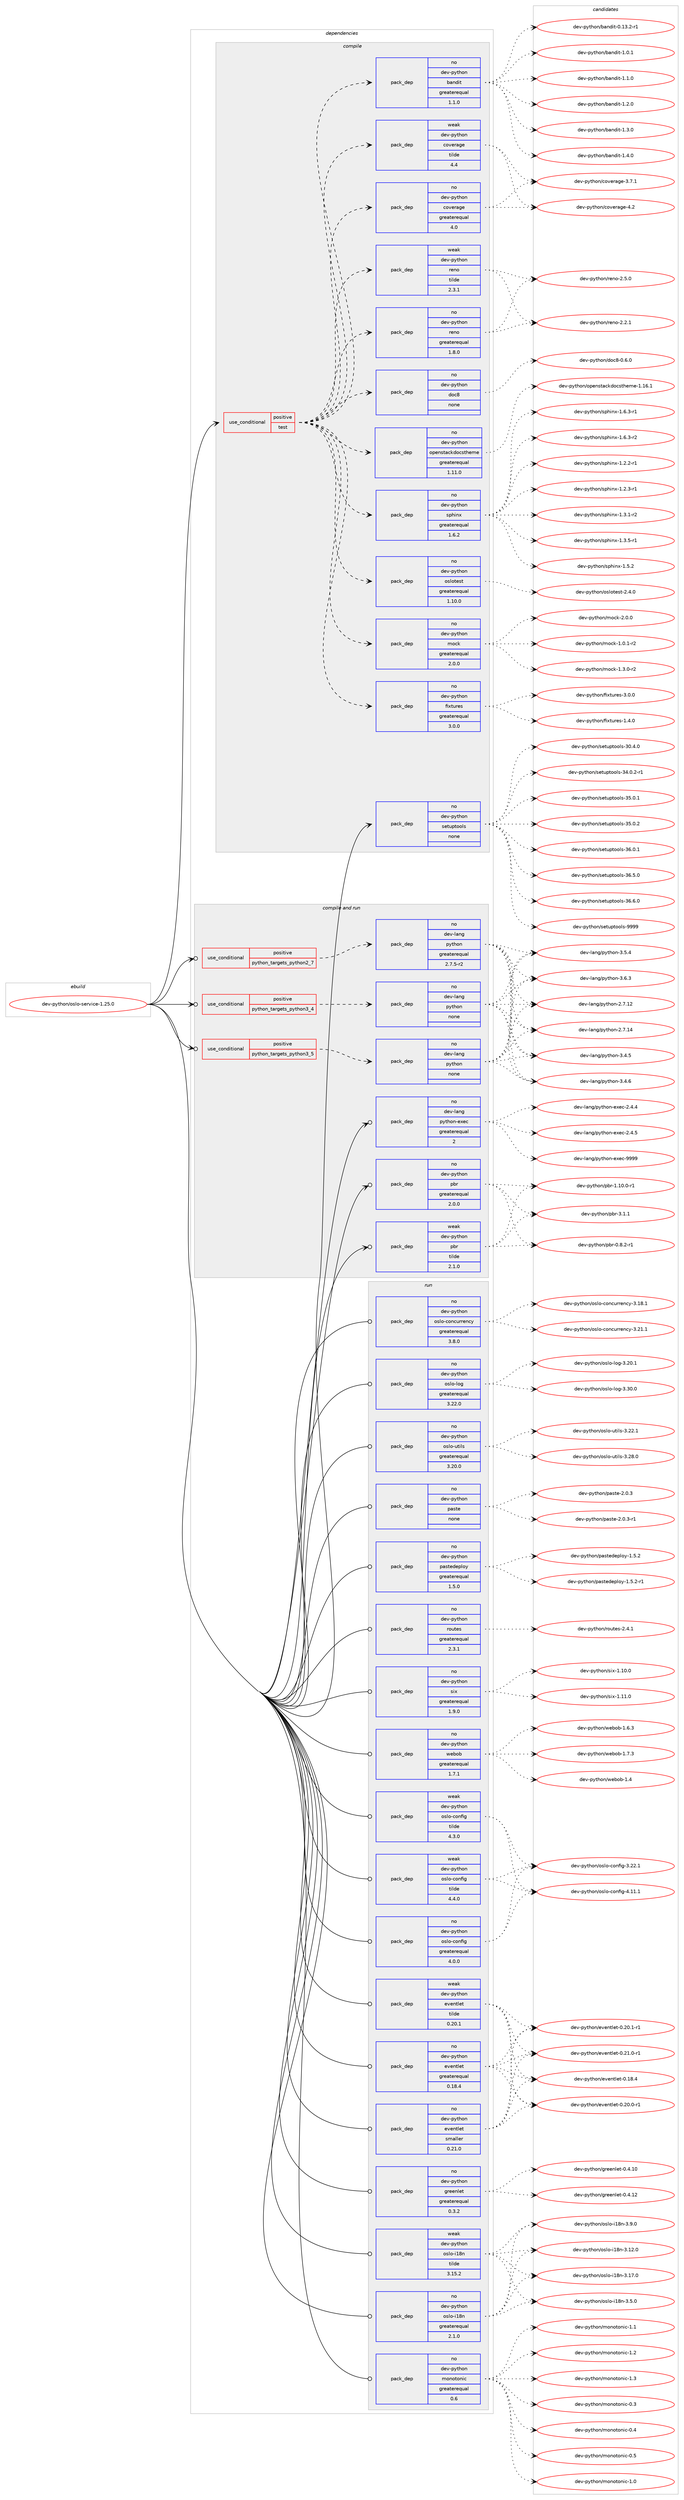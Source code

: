 digraph prolog {

# *************
# Graph options
# *************

newrank=true;
concentrate=true;
compound=true;
graph [rankdir=LR,fontname=Helvetica,fontsize=10,ranksep=1.5];#, ranksep=2.5, nodesep=0.2];
edge  [arrowhead=vee];
node  [fontname=Helvetica,fontsize=10];

# **********
# The ebuild
# **********

subgraph cluster_leftcol {
color=gray;
rank=same;
label=<<i>ebuild</i>>;
id [label="dev-python/oslo-service-1.25.0", color=red, width=4, href="../dev-python/oslo-service-1.25.0.svg"];
}

# ****************
# The dependencies
# ****************

subgraph cluster_midcol {
color=gray;
label=<<i>dependencies</i>>;
subgraph cluster_compile {
fillcolor="#eeeeee";
style=filled;
label=<<i>compile</i>>;
subgraph cond36738 {
dependency170977 [label=<<TABLE BORDER="0" CELLBORDER="1" CELLSPACING="0" CELLPADDING="4"><TR><TD ROWSPAN="3" CELLPADDING="10">use_conditional</TD></TR><TR><TD>positive</TD></TR><TR><TD>test</TD></TR></TABLE>>, shape=none, color=red];
subgraph pack130376 {
dependency170978 [label=<<TABLE BORDER="0" CELLBORDER="1" CELLSPACING="0" CELLPADDING="4" WIDTH="220"><TR><TD ROWSPAN="6" CELLPADDING="30">pack_dep</TD></TR><TR><TD WIDTH="110">no</TD></TR><TR><TD>dev-python</TD></TR><TR><TD>fixtures</TD></TR><TR><TD>greaterequal</TD></TR><TR><TD>3.0.0</TD></TR></TABLE>>, shape=none, color=blue];
}
dependency170977:e -> dependency170978:w [weight=20,style="dashed",arrowhead="vee"];
subgraph pack130377 {
dependency170979 [label=<<TABLE BORDER="0" CELLBORDER="1" CELLSPACING="0" CELLPADDING="4" WIDTH="220"><TR><TD ROWSPAN="6" CELLPADDING="30">pack_dep</TD></TR><TR><TD WIDTH="110">no</TD></TR><TR><TD>dev-python</TD></TR><TR><TD>mock</TD></TR><TR><TD>greaterequal</TD></TR><TR><TD>2.0.0</TD></TR></TABLE>>, shape=none, color=blue];
}
dependency170977:e -> dependency170979:w [weight=20,style="dashed",arrowhead="vee"];
subgraph pack130378 {
dependency170980 [label=<<TABLE BORDER="0" CELLBORDER="1" CELLSPACING="0" CELLPADDING="4" WIDTH="220"><TR><TD ROWSPAN="6" CELLPADDING="30">pack_dep</TD></TR><TR><TD WIDTH="110">no</TD></TR><TR><TD>dev-python</TD></TR><TR><TD>oslotest</TD></TR><TR><TD>greaterequal</TD></TR><TR><TD>1.10.0</TD></TR></TABLE>>, shape=none, color=blue];
}
dependency170977:e -> dependency170980:w [weight=20,style="dashed",arrowhead="vee"];
subgraph pack130379 {
dependency170981 [label=<<TABLE BORDER="0" CELLBORDER="1" CELLSPACING="0" CELLPADDING="4" WIDTH="220"><TR><TD ROWSPAN="6" CELLPADDING="30">pack_dep</TD></TR><TR><TD WIDTH="110">no</TD></TR><TR><TD>dev-python</TD></TR><TR><TD>sphinx</TD></TR><TR><TD>greaterequal</TD></TR><TR><TD>1.6.2</TD></TR></TABLE>>, shape=none, color=blue];
}
dependency170977:e -> dependency170981:w [weight=20,style="dashed",arrowhead="vee"];
subgraph pack130380 {
dependency170982 [label=<<TABLE BORDER="0" CELLBORDER="1" CELLSPACING="0" CELLPADDING="4" WIDTH="220"><TR><TD ROWSPAN="6" CELLPADDING="30">pack_dep</TD></TR><TR><TD WIDTH="110">no</TD></TR><TR><TD>dev-python</TD></TR><TR><TD>openstackdocstheme</TD></TR><TR><TD>greaterequal</TD></TR><TR><TD>1.11.0</TD></TR></TABLE>>, shape=none, color=blue];
}
dependency170977:e -> dependency170982:w [weight=20,style="dashed",arrowhead="vee"];
subgraph pack130381 {
dependency170983 [label=<<TABLE BORDER="0" CELLBORDER="1" CELLSPACING="0" CELLPADDING="4" WIDTH="220"><TR><TD ROWSPAN="6" CELLPADDING="30">pack_dep</TD></TR><TR><TD WIDTH="110">no</TD></TR><TR><TD>dev-python</TD></TR><TR><TD>doc8</TD></TR><TR><TD>none</TD></TR><TR><TD></TD></TR></TABLE>>, shape=none, color=blue];
}
dependency170977:e -> dependency170983:w [weight=20,style="dashed",arrowhead="vee"];
subgraph pack130382 {
dependency170984 [label=<<TABLE BORDER="0" CELLBORDER="1" CELLSPACING="0" CELLPADDING="4" WIDTH="220"><TR><TD ROWSPAN="6" CELLPADDING="30">pack_dep</TD></TR><TR><TD WIDTH="110">no</TD></TR><TR><TD>dev-python</TD></TR><TR><TD>reno</TD></TR><TR><TD>greaterequal</TD></TR><TR><TD>1.8.0</TD></TR></TABLE>>, shape=none, color=blue];
}
dependency170977:e -> dependency170984:w [weight=20,style="dashed",arrowhead="vee"];
subgraph pack130383 {
dependency170985 [label=<<TABLE BORDER="0" CELLBORDER="1" CELLSPACING="0" CELLPADDING="4" WIDTH="220"><TR><TD ROWSPAN="6" CELLPADDING="30">pack_dep</TD></TR><TR><TD WIDTH="110">weak</TD></TR><TR><TD>dev-python</TD></TR><TR><TD>reno</TD></TR><TR><TD>tilde</TD></TR><TR><TD>2.3.1</TD></TR></TABLE>>, shape=none, color=blue];
}
dependency170977:e -> dependency170985:w [weight=20,style="dashed",arrowhead="vee"];
subgraph pack130384 {
dependency170986 [label=<<TABLE BORDER="0" CELLBORDER="1" CELLSPACING="0" CELLPADDING="4" WIDTH="220"><TR><TD ROWSPAN="6" CELLPADDING="30">pack_dep</TD></TR><TR><TD WIDTH="110">no</TD></TR><TR><TD>dev-python</TD></TR><TR><TD>coverage</TD></TR><TR><TD>greaterequal</TD></TR><TR><TD>4.0</TD></TR></TABLE>>, shape=none, color=blue];
}
dependency170977:e -> dependency170986:w [weight=20,style="dashed",arrowhead="vee"];
subgraph pack130385 {
dependency170987 [label=<<TABLE BORDER="0" CELLBORDER="1" CELLSPACING="0" CELLPADDING="4" WIDTH="220"><TR><TD ROWSPAN="6" CELLPADDING="30">pack_dep</TD></TR><TR><TD WIDTH="110">weak</TD></TR><TR><TD>dev-python</TD></TR><TR><TD>coverage</TD></TR><TR><TD>tilde</TD></TR><TR><TD>4.4</TD></TR></TABLE>>, shape=none, color=blue];
}
dependency170977:e -> dependency170987:w [weight=20,style="dashed",arrowhead="vee"];
subgraph pack130386 {
dependency170988 [label=<<TABLE BORDER="0" CELLBORDER="1" CELLSPACING="0" CELLPADDING="4" WIDTH="220"><TR><TD ROWSPAN="6" CELLPADDING="30">pack_dep</TD></TR><TR><TD WIDTH="110">no</TD></TR><TR><TD>dev-python</TD></TR><TR><TD>bandit</TD></TR><TR><TD>greaterequal</TD></TR><TR><TD>1.1.0</TD></TR></TABLE>>, shape=none, color=blue];
}
dependency170977:e -> dependency170988:w [weight=20,style="dashed",arrowhead="vee"];
}
id:e -> dependency170977:w [weight=20,style="solid",arrowhead="vee"];
subgraph pack130387 {
dependency170989 [label=<<TABLE BORDER="0" CELLBORDER="1" CELLSPACING="0" CELLPADDING="4" WIDTH="220"><TR><TD ROWSPAN="6" CELLPADDING="30">pack_dep</TD></TR><TR><TD WIDTH="110">no</TD></TR><TR><TD>dev-python</TD></TR><TR><TD>setuptools</TD></TR><TR><TD>none</TD></TR><TR><TD></TD></TR></TABLE>>, shape=none, color=blue];
}
id:e -> dependency170989:w [weight=20,style="solid",arrowhead="vee"];
}
subgraph cluster_compileandrun {
fillcolor="#eeeeee";
style=filled;
label=<<i>compile and run</i>>;
subgraph cond36739 {
dependency170990 [label=<<TABLE BORDER="0" CELLBORDER="1" CELLSPACING="0" CELLPADDING="4"><TR><TD ROWSPAN="3" CELLPADDING="10">use_conditional</TD></TR><TR><TD>positive</TD></TR><TR><TD>python_targets_python2_7</TD></TR></TABLE>>, shape=none, color=red];
subgraph pack130388 {
dependency170991 [label=<<TABLE BORDER="0" CELLBORDER="1" CELLSPACING="0" CELLPADDING="4" WIDTH="220"><TR><TD ROWSPAN="6" CELLPADDING="30">pack_dep</TD></TR><TR><TD WIDTH="110">no</TD></TR><TR><TD>dev-lang</TD></TR><TR><TD>python</TD></TR><TR><TD>greaterequal</TD></TR><TR><TD>2.7.5-r2</TD></TR></TABLE>>, shape=none, color=blue];
}
dependency170990:e -> dependency170991:w [weight=20,style="dashed",arrowhead="vee"];
}
id:e -> dependency170990:w [weight=20,style="solid",arrowhead="odotvee"];
subgraph cond36740 {
dependency170992 [label=<<TABLE BORDER="0" CELLBORDER="1" CELLSPACING="0" CELLPADDING="4"><TR><TD ROWSPAN="3" CELLPADDING="10">use_conditional</TD></TR><TR><TD>positive</TD></TR><TR><TD>python_targets_python3_4</TD></TR></TABLE>>, shape=none, color=red];
subgraph pack130389 {
dependency170993 [label=<<TABLE BORDER="0" CELLBORDER="1" CELLSPACING="0" CELLPADDING="4" WIDTH="220"><TR><TD ROWSPAN="6" CELLPADDING="30">pack_dep</TD></TR><TR><TD WIDTH="110">no</TD></TR><TR><TD>dev-lang</TD></TR><TR><TD>python</TD></TR><TR><TD>none</TD></TR><TR><TD></TD></TR></TABLE>>, shape=none, color=blue];
}
dependency170992:e -> dependency170993:w [weight=20,style="dashed",arrowhead="vee"];
}
id:e -> dependency170992:w [weight=20,style="solid",arrowhead="odotvee"];
subgraph cond36741 {
dependency170994 [label=<<TABLE BORDER="0" CELLBORDER="1" CELLSPACING="0" CELLPADDING="4"><TR><TD ROWSPAN="3" CELLPADDING="10">use_conditional</TD></TR><TR><TD>positive</TD></TR><TR><TD>python_targets_python3_5</TD></TR></TABLE>>, shape=none, color=red];
subgraph pack130390 {
dependency170995 [label=<<TABLE BORDER="0" CELLBORDER="1" CELLSPACING="0" CELLPADDING="4" WIDTH="220"><TR><TD ROWSPAN="6" CELLPADDING="30">pack_dep</TD></TR><TR><TD WIDTH="110">no</TD></TR><TR><TD>dev-lang</TD></TR><TR><TD>python</TD></TR><TR><TD>none</TD></TR><TR><TD></TD></TR></TABLE>>, shape=none, color=blue];
}
dependency170994:e -> dependency170995:w [weight=20,style="dashed",arrowhead="vee"];
}
id:e -> dependency170994:w [weight=20,style="solid",arrowhead="odotvee"];
subgraph pack130391 {
dependency170996 [label=<<TABLE BORDER="0" CELLBORDER="1" CELLSPACING="0" CELLPADDING="4" WIDTH="220"><TR><TD ROWSPAN="6" CELLPADDING="30">pack_dep</TD></TR><TR><TD WIDTH="110">no</TD></TR><TR><TD>dev-lang</TD></TR><TR><TD>python-exec</TD></TR><TR><TD>greaterequal</TD></TR><TR><TD>2</TD></TR></TABLE>>, shape=none, color=blue];
}
id:e -> dependency170996:w [weight=20,style="solid",arrowhead="odotvee"];
subgraph pack130392 {
dependency170997 [label=<<TABLE BORDER="0" CELLBORDER="1" CELLSPACING="0" CELLPADDING="4" WIDTH="220"><TR><TD ROWSPAN="6" CELLPADDING="30">pack_dep</TD></TR><TR><TD WIDTH="110">no</TD></TR><TR><TD>dev-python</TD></TR><TR><TD>pbr</TD></TR><TR><TD>greaterequal</TD></TR><TR><TD>2.0.0</TD></TR></TABLE>>, shape=none, color=blue];
}
id:e -> dependency170997:w [weight=20,style="solid",arrowhead="odotvee"];
subgraph pack130393 {
dependency170998 [label=<<TABLE BORDER="0" CELLBORDER="1" CELLSPACING="0" CELLPADDING="4" WIDTH="220"><TR><TD ROWSPAN="6" CELLPADDING="30">pack_dep</TD></TR><TR><TD WIDTH="110">weak</TD></TR><TR><TD>dev-python</TD></TR><TR><TD>pbr</TD></TR><TR><TD>tilde</TD></TR><TR><TD>2.1.0</TD></TR></TABLE>>, shape=none, color=blue];
}
id:e -> dependency170998:w [weight=20,style="solid",arrowhead="odotvee"];
}
subgraph cluster_run {
fillcolor="#eeeeee";
style=filled;
label=<<i>run</i>>;
subgraph pack130394 {
dependency170999 [label=<<TABLE BORDER="0" CELLBORDER="1" CELLSPACING="0" CELLPADDING="4" WIDTH="220"><TR><TD ROWSPAN="6" CELLPADDING="30">pack_dep</TD></TR><TR><TD WIDTH="110">no</TD></TR><TR><TD>dev-python</TD></TR><TR><TD>eventlet</TD></TR><TR><TD>greaterequal</TD></TR><TR><TD>0.18.4</TD></TR></TABLE>>, shape=none, color=blue];
}
id:e -> dependency170999:w [weight=20,style="solid",arrowhead="odot"];
subgraph pack130395 {
dependency171000 [label=<<TABLE BORDER="0" CELLBORDER="1" CELLSPACING="0" CELLPADDING="4" WIDTH="220"><TR><TD ROWSPAN="6" CELLPADDING="30">pack_dep</TD></TR><TR><TD WIDTH="110">no</TD></TR><TR><TD>dev-python</TD></TR><TR><TD>eventlet</TD></TR><TR><TD>smaller</TD></TR><TR><TD>0.21.0</TD></TR></TABLE>>, shape=none, color=blue];
}
id:e -> dependency171000:w [weight=20,style="solid",arrowhead="odot"];
subgraph pack130396 {
dependency171001 [label=<<TABLE BORDER="0" CELLBORDER="1" CELLSPACING="0" CELLPADDING="4" WIDTH="220"><TR><TD ROWSPAN="6" CELLPADDING="30">pack_dep</TD></TR><TR><TD WIDTH="110">no</TD></TR><TR><TD>dev-python</TD></TR><TR><TD>greenlet</TD></TR><TR><TD>greaterequal</TD></TR><TR><TD>0.3.2</TD></TR></TABLE>>, shape=none, color=blue];
}
id:e -> dependency171001:w [weight=20,style="solid",arrowhead="odot"];
subgraph pack130397 {
dependency171002 [label=<<TABLE BORDER="0" CELLBORDER="1" CELLSPACING="0" CELLPADDING="4" WIDTH="220"><TR><TD ROWSPAN="6" CELLPADDING="30">pack_dep</TD></TR><TR><TD WIDTH="110">no</TD></TR><TR><TD>dev-python</TD></TR><TR><TD>monotonic</TD></TR><TR><TD>greaterequal</TD></TR><TR><TD>0.6</TD></TR></TABLE>>, shape=none, color=blue];
}
id:e -> dependency171002:w [weight=20,style="solid",arrowhead="odot"];
subgraph pack130398 {
dependency171003 [label=<<TABLE BORDER="0" CELLBORDER="1" CELLSPACING="0" CELLPADDING="4" WIDTH="220"><TR><TD ROWSPAN="6" CELLPADDING="30">pack_dep</TD></TR><TR><TD WIDTH="110">no</TD></TR><TR><TD>dev-python</TD></TR><TR><TD>oslo-concurrency</TD></TR><TR><TD>greaterequal</TD></TR><TR><TD>3.8.0</TD></TR></TABLE>>, shape=none, color=blue];
}
id:e -> dependency171003:w [weight=20,style="solid",arrowhead="odot"];
subgraph pack130399 {
dependency171004 [label=<<TABLE BORDER="0" CELLBORDER="1" CELLSPACING="0" CELLPADDING="4" WIDTH="220"><TR><TD ROWSPAN="6" CELLPADDING="30">pack_dep</TD></TR><TR><TD WIDTH="110">no</TD></TR><TR><TD>dev-python</TD></TR><TR><TD>oslo-config</TD></TR><TR><TD>greaterequal</TD></TR><TR><TD>4.0.0</TD></TR></TABLE>>, shape=none, color=blue];
}
id:e -> dependency171004:w [weight=20,style="solid",arrowhead="odot"];
subgraph pack130400 {
dependency171005 [label=<<TABLE BORDER="0" CELLBORDER="1" CELLSPACING="0" CELLPADDING="4" WIDTH="220"><TR><TD ROWSPAN="6" CELLPADDING="30">pack_dep</TD></TR><TR><TD WIDTH="110">no</TD></TR><TR><TD>dev-python</TD></TR><TR><TD>oslo-i18n</TD></TR><TR><TD>greaterequal</TD></TR><TR><TD>2.1.0</TD></TR></TABLE>>, shape=none, color=blue];
}
id:e -> dependency171005:w [weight=20,style="solid",arrowhead="odot"];
subgraph pack130401 {
dependency171006 [label=<<TABLE BORDER="0" CELLBORDER="1" CELLSPACING="0" CELLPADDING="4" WIDTH="220"><TR><TD ROWSPAN="6" CELLPADDING="30">pack_dep</TD></TR><TR><TD WIDTH="110">no</TD></TR><TR><TD>dev-python</TD></TR><TR><TD>oslo-log</TD></TR><TR><TD>greaterequal</TD></TR><TR><TD>3.22.0</TD></TR></TABLE>>, shape=none, color=blue];
}
id:e -> dependency171006:w [weight=20,style="solid",arrowhead="odot"];
subgraph pack130402 {
dependency171007 [label=<<TABLE BORDER="0" CELLBORDER="1" CELLSPACING="0" CELLPADDING="4" WIDTH="220"><TR><TD ROWSPAN="6" CELLPADDING="30">pack_dep</TD></TR><TR><TD WIDTH="110">no</TD></TR><TR><TD>dev-python</TD></TR><TR><TD>oslo-utils</TD></TR><TR><TD>greaterequal</TD></TR><TR><TD>3.20.0</TD></TR></TABLE>>, shape=none, color=blue];
}
id:e -> dependency171007:w [weight=20,style="solid",arrowhead="odot"];
subgraph pack130403 {
dependency171008 [label=<<TABLE BORDER="0" CELLBORDER="1" CELLSPACING="0" CELLPADDING="4" WIDTH="220"><TR><TD ROWSPAN="6" CELLPADDING="30">pack_dep</TD></TR><TR><TD WIDTH="110">no</TD></TR><TR><TD>dev-python</TD></TR><TR><TD>paste</TD></TR><TR><TD>none</TD></TR><TR><TD></TD></TR></TABLE>>, shape=none, color=blue];
}
id:e -> dependency171008:w [weight=20,style="solid",arrowhead="odot"];
subgraph pack130404 {
dependency171009 [label=<<TABLE BORDER="0" CELLBORDER="1" CELLSPACING="0" CELLPADDING="4" WIDTH="220"><TR><TD ROWSPAN="6" CELLPADDING="30">pack_dep</TD></TR><TR><TD WIDTH="110">no</TD></TR><TR><TD>dev-python</TD></TR><TR><TD>pastedeploy</TD></TR><TR><TD>greaterequal</TD></TR><TR><TD>1.5.0</TD></TR></TABLE>>, shape=none, color=blue];
}
id:e -> dependency171009:w [weight=20,style="solid",arrowhead="odot"];
subgraph pack130405 {
dependency171010 [label=<<TABLE BORDER="0" CELLBORDER="1" CELLSPACING="0" CELLPADDING="4" WIDTH="220"><TR><TD ROWSPAN="6" CELLPADDING="30">pack_dep</TD></TR><TR><TD WIDTH="110">no</TD></TR><TR><TD>dev-python</TD></TR><TR><TD>routes</TD></TR><TR><TD>greaterequal</TD></TR><TR><TD>2.3.1</TD></TR></TABLE>>, shape=none, color=blue];
}
id:e -> dependency171010:w [weight=20,style="solid",arrowhead="odot"];
subgraph pack130406 {
dependency171011 [label=<<TABLE BORDER="0" CELLBORDER="1" CELLSPACING="0" CELLPADDING="4" WIDTH="220"><TR><TD ROWSPAN="6" CELLPADDING="30">pack_dep</TD></TR><TR><TD WIDTH="110">no</TD></TR><TR><TD>dev-python</TD></TR><TR><TD>six</TD></TR><TR><TD>greaterequal</TD></TR><TR><TD>1.9.0</TD></TR></TABLE>>, shape=none, color=blue];
}
id:e -> dependency171011:w [weight=20,style="solid",arrowhead="odot"];
subgraph pack130407 {
dependency171012 [label=<<TABLE BORDER="0" CELLBORDER="1" CELLSPACING="0" CELLPADDING="4" WIDTH="220"><TR><TD ROWSPAN="6" CELLPADDING="30">pack_dep</TD></TR><TR><TD WIDTH="110">no</TD></TR><TR><TD>dev-python</TD></TR><TR><TD>webob</TD></TR><TR><TD>greaterequal</TD></TR><TR><TD>1.7.1</TD></TR></TABLE>>, shape=none, color=blue];
}
id:e -> dependency171012:w [weight=20,style="solid",arrowhead="odot"];
subgraph pack130408 {
dependency171013 [label=<<TABLE BORDER="0" CELLBORDER="1" CELLSPACING="0" CELLPADDING="4" WIDTH="220"><TR><TD ROWSPAN="6" CELLPADDING="30">pack_dep</TD></TR><TR><TD WIDTH="110">weak</TD></TR><TR><TD>dev-python</TD></TR><TR><TD>eventlet</TD></TR><TR><TD>tilde</TD></TR><TR><TD>0.20.1</TD></TR></TABLE>>, shape=none, color=blue];
}
id:e -> dependency171013:w [weight=20,style="solid",arrowhead="odot"];
subgraph pack130409 {
dependency171014 [label=<<TABLE BORDER="0" CELLBORDER="1" CELLSPACING="0" CELLPADDING="4" WIDTH="220"><TR><TD ROWSPAN="6" CELLPADDING="30">pack_dep</TD></TR><TR><TD WIDTH="110">weak</TD></TR><TR><TD>dev-python</TD></TR><TR><TD>oslo-config</TD></TR><TR><TD>tilde</TD></TR><TR><TD>4.3.0</TD></TR></TABLE>>, shape=none, color=blue];
}
id:e -> dependency171014:w [weight=20,style="solid",arrowhead="odot"];
subgraph pack130410 {
dependency171015 [label=<<TABLE BORDER="0" CELLBORDER="1" CELLSPACING="0" CELLPADDING="4" WIDTH="220"><TR><TD ROWSPAN="6" CELLPADDING="30">pack_dep</TD></TR><TR><TD WIDTH="110">weak</TD></TR><TR><TD>dev-python</TD></TR><TR><TD>oslo-config</TD></TR><TR><TD>tilde</TD></TR><TR><TD>4.4.0</TD></TR></TABLE>>, shape=none, color=blue];
}
id:e -> dependency171015:w [weight=20,style="solid",arrowhead="odot"];
subgraph pack130411 {
dependency171016 [label=<<TABLE BORDER="0" CELLBORDER="1" CELLSPACING="0" CELLPADDING="4" WIDTH="220"><TR><TD ROWSPAN="6" CELLPADDING="30">pack_dep</TD></TR><TR><TD WIDTH="110">weak</TD></TR><TR><TD>dev-python</TD></TR><TR><TD>oslo-i18n</TD></TR><TR><TD>tilde</TD></TR><TR><TD>3.15.2</TD></TR></TABLE>>, shape=none, color=blue];
}
id:e -> dependency171016:w [weight=20,style="solid",arrowhead="odot"];
}
}

# **************
# The candidates
# **************

subgraph cluster_choices {
rank=same;
color=gray;
label=<<i>candidates</i>>;

subgraph choice130376 {
color=black;
nodesep=1;
choice1001011184511212111610411111047102105120116117114101115454946524648 [label="dev-python/fixtures-1.4.0", color=red, width=4,href="../dev-python/fixtures-1.4.0.svg"];
choice1001011184511212111610411111047102105120116117114101115455146484648 [label="dev-python/fixtures-3.0.0", color=red, width=4,href="../dev-python/fixtures-3.0.0.svg"];
dependency170978:e -> choice1001011184511212111610411111047102105120116117114101115454946524648:w [style=dotted,weight="100"];
dependency170978:e -> choice1001011184511212111610411111047102105120116117114101115455146484648:w [style=dotted,weight="100"];
}
subgraph choice130377 {
color=black;
nodesep=1;
choice1001011184511212111610411111047109111991074549464846494511450 [label="dev-python/mock-1.0.1-r2", color=red, width=4,href="../dev-python/mock-1.0.1-r2.svg"];
choice1001011184511212111610411111047109111991074549465146484511450 [label="dev-python/mock-1.3.0-r2", color=red, width=4,href="../dev-python/mock-1.3.0-r2.svg"];
choice100101118451121211161041111104710911199107455046484648 [label="dev-python/mock-2.0.0", color=red, width=4,href="../dev-python/mock-2.0.0.svg"];
dependency170979:e -> choice1001011184511212111610411111047109111991074549464846494511450:w [style=dotted,weight="100"];
dependency170979:e -> choice1001011184511212111610411111047109111991074549465146484511450:w [style=dotted,weight="100"];
dependency170979:e -> choice100101118451121211161041111104710911199107455046484648:w [style=dotted,weight="100"];
}
subgraph choice130378 {
color=black;
nodesep=1;
choice1001011184511212111610411111047111115108111116101115116455046524648 [label="dev-python/oslotest-2.4.0", color=red, width=4,href="../dev-python/oslotest-2.4.0.svg"];
dependency170980:e -> choice1001011184511212111610411111047111115108111116101115116455046524648:w [style=dotted,weight="100"];
}
subgraph choice130379 {
color=black;
nodesep=1;
choice10010111845112121116104111110471151121041051101204549465046504511449 [label="dev-python/sphinx-1.2.2-r1", color=red, width=4,href="../dev-python/sphinx-1.2.2-r1.svg"];
choice10010111845112121116104111110471151121041051101204549465046514511449 [label="dev-python/sphinx-1.2.3-r1", color=red, width=4,href="../dev-python/sphinx-1.2.3-r1.svg"];
choice10010111845112121116104111110471151121041051101204549465146494511450 [label="dev-python/sphinx-1.3.1-r2", color=red, width=4,href="../dev-python/sphinx-1.3.1-r2.svg"];
choice10010111845112121116104111110471151121041051101204549465146534511449 [label="dev-python/sphinx-1.3.5-r1", color=red, width=4,href="../dev-python/sphinx-1.3.5-r1.svg"];
choice1001011184511212111610411111047115112104105110120454946534650 [label="dev-python/sphinx-1.5.2", color=red, width=4,href="../dev-python/sphinx-1.5.2.svg"];
choice10010111845112121116104111110471151121041051101204549465446514511449 [label="dev-python/sphinx-1.6.3-r1", color=red, width=4,href="../dev-python/sphinx-1.6.3-r1.svg"];
choice10010111845112121116104111110471151121041051101204549465446514511450 [label="dev-python/sphinx-1.6.3-r2", color=red, width=4,href="../dev-python/sphinx-1.6.3-r2.svg"];
dependency170981:e -> choice10010111845112121116104111110471151121041051101204549465046504511449:w [style=dotted,weight="100"];
dependency170981:e -> choice10010111845112121116104111110471151121041051101204549465046514511449:w [style=dotted,weight="100"];
dependency170981:e -> choice10010111845112121116104111110471151121041051101204549465146494511450:w [style=dotted,weight="100"];
dependency170981:e -> choice10010111845112121116104111110471151121041051101204549465146534511449:w [style=dotted,weight="100"];
dependency170981:e -> choice1001011184511212111610411111047115112104105110120454946534650:w [style=dotted,weight="100"];
dependency170981:e -> choice10010111845112121116104111110471151121041051101204549465446514511449:w [style=dotted,weight="100"];
dependency170981:e -> choice10010111845112121116104111110471151121041051101204549465446514511450:w [style=dotted,weight="100"];
}
subgraph choice130380 {
color=black;
nodesep=1;
choice100101118451121211161041111104711111210111011511697991071001119911511610410110910145494649544649 [label="dev-python/openstackdocstheme-1.16.1", color=red, width=4,href="../dev-python/openstackdocstheme-1.16.1.svg"];
dependency170982:e -> choice100101118451121211161041111104711111210111011511697991071001119911511610410110910145494649544649:w [style=dotted,weight="100"];
}
subgraph choice130381 {
color=black;
nodesep=1;
choice10010111845112121116104111110471001119956454846544648 [label="dev-python/doc8-0.6.0", color=red, width=4,href="../dev-python/doc8-0.6.0.svg"];
dependency170983:e -> choice10010111845112121116104111110471001119956454846544648:w [style=dotted,weight="100"];
}
subgraph choice130382 {
color=black;
nodesep=1;
choice1001011184511212111610411111047114101110111455046504649 [label="dev-python/reno-2.2.1", color=red, width=4,href="../dev-python/reno-2.2.1.svg"];
choice1001011184511212111610411111047114101110111455046534648 [label="dev-python/reno-2.5.0", color=red, width=4,href="../dev-python/reno-2.5.0.svg"];
dependency170984:e -> choice1001011184511212111610411111047114101110111455046504649:w [style=dotted,weight="100"];
dependency170984:e -> choice1001011184511212111610411111047114101110111455046534648:w [style=dotted,weight="100"];
}
subgraph choice130383 {
color=black;
nodesep=1;
choice1001011184511212111610411111047114101110111455046504649 [label="dev-python/reno-2.2.1", color=red, width=4,href="../dev-python/reno-2.2.1.svg"];
choice1001011184511212111610411111047114101110111455046534648 [label="dev-python/reno-2.5.0", color=red, width=4,href="../dev-python/reno-2.5.0.svg"];
dependency170985:e -> choice1001011184511212111610411111047114101110111455046504649:w [style=dotted,weight="100"];
dependency170985:e -> choice1001011184511212111610411111047114101110111455046534648:w [style=dotted,weight="100"];
}
subgraph choice130384 {
color=black;
nodesep=1;
choice10010111845112121116104111110479911111810111497103101455146554649 [label="dev-python/coverage-3.7.1", color=red, width=4,href="../dev-python/coverage-3.7.1.svg"];
choice1001011184511212111610411111047991111181011149710310145524650 [label="dev-python/coverage-4.2", color=red, width=4,href="../dev-python/coverage-4.2.svg"];
dependency170986:e -> choice10010111845112121116104111110479911111810111497103101455146554649:w [style=dotted,weight="100"];
dependency170986:e -> choice1001011184511212111610411111047991111181011149710310145524650:w [style=dotted,weight="100"];
}
subgraph choice130385 {
color=black;
nodesep=1;
choice10010111845112121116104111110479911111810111497103101455146554649 [label="dev-python/coverage-3.7.1", color=red, width=4,href="../dev-python/coverage-3.7.1.svg"];
choice1001011184511212111610411111047991111181011149710310145524650 [label="dev-python/coverage-4.2", color=red, width=4,href="../dev-python/coverage-4.2.svg"];
dependency170987:e -> choice10010111845112121116104111110479911111810111497103101455146554649:w [style=dotted,weight="100"];
dependency170987:e -> choice1001011184511212111610411111047991111181011149710310145524650:w [style=dotted,weight="100"];
}
subgraph choice130386 {
color=black;
nodesep=1;
choice10010111845112121116104111110479897110100105116454846495146504511449 [label="dev-python/bandit-0.13.2-r1", color=red, width=4,href="../dev-python/bandit-0.13.2-r1.svg"];
choice10010111845112121116104111110479897110100105116454946484649 [label="dev-python/bandit-1.0.1", color=red, width=4,href="../dev-python/bandit-1.0.1.svg"];
choice10010111845112121116104111110479897110100105116454946494648 [label="dev-python/bandit-1.1.0", color=red, width=4,href="../dev-python/bandit-1.1.0.svg"];
choice10010111845112121116104111110479897110100105116454946504648 [label="dev-python/bandit-1.2.0", color=red, width=4,href="../dev-python/bandit-1.2.0.svg"];
choice10010111845112121116104111110479897110100105116454946514648 [label="dev-python/bandit-1.3.0", color=red, width=4,href="../dev-python/bandit-1.3.0.svg"];
choice10010111845112121116104111110479897110100105116454946524648 [label="dev-python/bandit-1.4.0", color=red, width=4,href="../dev-python/bandit-1.4.0.svg"];
dependency170988:e -> choice10010111845112121116104111110479897110100105116454846495146504511449:w [style=dotted,weight="100"];
dependency170988:e -> choice10010111845112121116104111110479897110100105116454946484649:w [style=dotted,weight="100"];
dependency170988:e -> choice10010111845112121116104111110479897110100105116454946494648:w [style=dotted,weight="100"];
dependency170988:e -> choice10010111845112121116104111110479897110100105116454946504648:w [style=dotted,weight="100"];
dependency170988:e -> choice10010111845112121116104111110479897110100105116454946514648:w [style=dotted,weight="100"];
dependency170988:e -> choice10010111845112121116104111110479897110100105116454946524648:w [style=dotted,weight="100"];
}
subgraph choice130387 {
color=black;
nodesep=1;
choice100101118451121211161041111104711510111611711211611111110811545514846524648 [label="dev-python/setuptools-30.4.0", color=red, width=4,href="../dev-python/setuptools-30.4.0.svg"];
choice1001011184511212111610411111047115101116117112116111111108115455152464846504511449 [label="dev-python/setuptools-34.0.2-r1", color=red, width=4,href="../dev-python/setuptools-34.0.2-r1.svg"];
choice100101118451121211161041111104711510111611711211611111110811545515346484649 [label="dev-python/setuptools-35.0.1", color=red, width=4,href="../dev-python/setuptools-35.0.1.svg"];
choice100101118451121211161041111104711510111611711211611111110811545515346484650 [label="dev-python/setuptools-35.0.2", color=red, width=4,href="../dev-python/setuptools-35.0.2.svg"];
choice100101118451121211161041111104711510111611711211611111110811545515446484649 [label="dev-python/setuptools-36.0.1", color=red, width=4,href="../dev-python/setuptools-36.0.1.svg"];
choice100101118451121211161041111104711510111611711211611111110811545515446534648 [label="dev-python/setuptools-36.5.0", color=red, width=4,href="../dev-python/setuptools-36.5.0.svg"];
choice100101118451121211161041111104711510111611711211611111110811545515446544648 [label="dev-python/setuptools-36.6.0", color=red, width=4,href="../dev-python/setuptools-36.6.0.svg"];
choice10010111845112121116104111110471151011161171121161111111081154557575757 [label="dev-python/setuptools-9999", color=red, width=4,href="../dev-python/setuptools-9999.svg"];
dependency170989:e -> choice100101118451121211161041111104711510111611711211611111110811545514846524648:w [style=dotted,weight="100"];
dependency170989:e -> choice1001011184511212111610411111047115101116117112116111111108115455152464846504511449:w [style=dotted,weight="100"];
dependency170989:e -> choice100101118451121211161041111104711510111611711211611111110811545515346484649:w [style=dotted,weight="100"];
dependency170989:e -> choice100101118451121211161041111104711510111611711211611111110811545515346484650:w [style=dotted,weight="100"];
dependency170989:e -> choice100101118451121211161041111104711510111611711211611111110811545515446484649:w [style=dotted,weight="100"];
dependency170989:e -> choice100101118451121211161041111104711510111611711211611111110811545515446534648:w [style=dotted,weight="100"];
dependency170989:e -> choice100101118451121211161041111104711510111611711211611111110811545515446544648:w [style=dotted,weight="100"];
dependency170989:e -> choice10010111845112121116104111110471151011161171121161111111081154557575757:w [style=dotted,weight="100"];
}
subgraph choice130388 {
color=black;
nodesep=1;
choice10010111845108971101034711212111610411111045504655464950 [label="dev-lang/python-2.7.12", color=red, width=4,href="../dev-lang/python-2.7.12.svg"];
choice10010111845108971101034711212111610411111045504655464952 [label="dev-lang/python-2.7.14", color=red, width=4,href="../dev-lang/python-2.7.14.svg"];
choice100101118451089711010347112121116104111110455146524653 [label="dev-lang/python-3.4.5", color=red, width=4,href="../dev-lang/python-3.4.5.svg"];
choice100101118451089711010347112121116104111110455146524654 [label="dev-lang/python-3.4.6", color=red, width=4,href="../dev-lang/python-3.4.6.svg"];
choice100101118451089711010347112121116104111110455146534652 [label="dev-lang/python-3.5.4", color=red, width=4,href="../dev-lang/python-3.5.4.svg"];
choice100101118451089711010347112121116104111110455146544651 [label="dev-lang/python-3.6.3", color=red, width=4,href="../dev-lang/python-3.6.3.svg"];
dependency170991:e -> choice10010111845108971101034711212111610411111045504655464950:w [style=dotted,weight="100"];
dependency170991:e -> choice10010111845108971101034711212111610411111045504655464952:w [style=dotted,weight="100"];
dependency170991:e -> choice100101118451089711010347112121116104111110455146524653:w [style=dotted,weight="100"];
dependency170991:e -> choice100101118451089711010347112121116104111110455146524654:w [style=dotted,weight="100"];
dependency170991:e -> choice100101118451089711010347112121116104111110455146534652:w [style=dotted,weight="100"];
dependency170991:e -> choice100101118451089711010347112121116104111110455146544651:w [style=dotted,weight="100"];
}
subgraph choice130389 {
color=black;
nodesep=1;
choice10010111845108971101034711212111610411111045504655464950 [label="dev-lang/python-2.7.12", color=red, width=4,href="../dev-lang/python-2.7.12.svg"];
choice10010111845108971101034711212111610411111045504655464952 [label="dev-lang/python-2.7.14", color=red, width=4,href="../dev-lang/python-2.7.14.svg"];
choice100101118451089711010347112121116104111110455146524653 [label="dev-lang/python-3.4.5", color=red, width=4,href="../dev-lang/python-3.4.5.svg"];
choice100101118451089711010347112121116104111110455146524654 [label="dev-lang/python-3.4.6", color=red, width=4,href="../dev-lang/python-3.4.6.svg"];
choice100101118451089711010347112121116104111110455146534652 [label="dev-lang/python-3.5.4", color=red, width=4,href="../dev-lang/python-3.5.4.svg"];
choice100101118451089711010347112121116104111110455146544651 [label="dev-lang/python-3.6.3", color=red, width=4,href="../dev-lang/python-3.6.3.svg"];
dependency170993:e -> choice10010111845108971101034711212111610411111045504655464950:w [style=dotted,weight="100"];
dependency170993:e -> choice10010111845108971101034711212111610411111045504655464952:w [style=dotted,weight="100"];
dependency170993:e -> choice100101118451089711010347112121116104111110455146524653:w [style=dotted,weight="100"];
dependency170993:e -> choice100101118451089711010347112121116104111110455146524654:w [style=dotted,weight="100"];
dependency170993:e -> choice100101118451089711010347112121116104111110455146534652:w [style=dotted,weight="100"];
dependency170993:e -> choice100101118451089711010347112121116104111110455146544651:w [style=dotted,weight="100"];
}
subgraph choice130390 {
color=black;
nodesep=1;
choice10010111845108971101034711212111610411111045504655464950 [label="dev-lang/python-2.7.12", color=red, width=4,href="../dev-lang/python-2.7.12.svg"];
choice10010111845108971101034711212111610411111045504655464952 [label="dev-lang/python-2.7.14", color=red, width=4,href="../dev-lang/python-2.7.14.svg"];
choice100101118451089711010347112121116104111110455146524653 [label="dev-lang/python-3.4.5", color=red, width=4,href="../dev-lang/python-3.4.5.svg"];
choice100101118451089711010347112121116104111110455146524654 [label="dev-lang/python-3.4.6", color=red, width=4,href="../dev-lang/python-3.4.6.svg"];
choice100101118451089711010347112121116104111110455146534652 [label="dev-lang/python-3.5.4", color=red, width=4,href="../dev-lang/python-3.5.4.svg"];
choice100101118451089711010347112121116104111110455146544651 [label="dev-lang/python-3.6.3", color=red, width=4,href="../dev-lang/python-3.6.3.svg"];
dependency170995:e -> choice10010111845108971101034711212111610411111045504655464950:w [style=dotted,weight="100"];
dependency170995:e -> choice10010111845108971101034711212111610411111045504655464952:w [style=dotted,weight="100"];
dependency170995:e -> choice100101118451089711010347112121116104111110455146524653:w [style=dotted,weight="100"];
dependency170995:e -> choice100101118451089711010347112121116104111110455146524654:w [style=dotted,weight="100"];
dependency170995:e -> choice100101118451089711010347112121116104111110455146534652:w [style=dotted,weight="100"];
dependency170995:e -> choice100101118451089711010347112121116104111110455146544651:w [style=dotted,weight="100"];
}
subgraph choice130391 {
color=black;
nodesep=1;
choice1001011184510897110103471121211161041111104510112010199455046524652 [label="dev-lang/python-exec-2.4.4", color=red, width=4,href="../dev-lang/python-exec-2.4.4.svg"];
choice1001011184510897110103471121211161041111104510112010199455046524653 [label="dev-lang/python-exec-2.4.5", color=red, width=4,href="../dev-lang/python-exec-2.4.5.svg"];
choice10010111845108971101034711212111610411111045101120101994557575757 [label="dev-lang/python-exec-9999", color=red, width=4,href="../dev-lang/python-exec-9999.svg"];
dependency170996:e -> choice1001011184510897110103471121211161041111104510112010199455046524652:w [style=dotted,weight="100"];
dependency170996:e -> choice1001011184510897110103471121211161041111104510112010199455046524653:w [style=dotted,weight="100"];
dependency170996:e -> choice10010111845108971101034711212111610411111045101120101994557575757:w [style=dotted,weight="100"];
}
subgraph choice130392 {
color=black;
nodesep=1;
choice1001011184511212111610411111047112981144548465646504511449 [label="dev-python/pbr-0.8.2-r1", color=red, width=4,href="../dev-python/pbr-0.8.2-r1.svg"];
choice100101118451121211161041111104711298114454946494846484511449 [label="dev-python/pbr-1.10.0-r1", color=red, width=4,href="../dev-python/pbr-1.10.0-r1.svg"];
choice100101118451121211161041111104711298114455146494649 [label="dev-python/pbr-3.1.1", color=red, width=4,href="../dev-python/pbr-3.1.1.svg"];
dependency170997:e -> choice1001011184511212111610411111047112981144548465646504511449:w [style=dotted,weight="100"];
dependency170997:e -> choice100101118451121211161041111104711298114454946494846484511449:w [style=dotted,weight="100"];
dependency170997:e -> choice100101118451121211161041111104711298114455146494649:w [style=dotted,weight="100"];
}
subgraph choice130393 {
color=black;
nodesep=1;
choice1001011184511212111610411111047112981144548465646504511449 [label="dev-python/pbr-0.8.2-r1", color=red, width=4,href="../dev-python/pbr-0.8.2-r1.svg"];
choice100101118451121211161041111104711298114454946494846484511449 [label="dev-python/pbr-1.10.0-r1", color=red, width=4,href="../dev-python/pbr-1.10.0-r1.svg"];
choice100101118451121211161041111104711298114455146494649 [label="dev-python/pbr-3.1.1", color=red, width=4,href="../dev-python/pbr-3.1.1.svg"];
dependency170998:e -> choice1001011184511212111610411111047112981144548465646504511449:w [style=dotted,weight="100"];
dependency170998:e -> choice100101118451121211161041111104711298114454946494846484511449:w [style=dotted,weight="100"];
dependency170998:e -> choice100101118451121211161041111104711298114455146494649:w [style=dotted,weight="100"];
}
subgraph choice130394 {
color=black;
nodesep=1;
choice100101118451121211161041111104710111810111011610810111645484649564652 [label="dev-python/eventlet-0.18.4", color=red, width=4,href="../dev-python/eventlet-0.18.4.svg"];
choice1001011184511212111610411111047101118101110116108101116454846504846484511449 [label="dev-python/eventlet-0.20.0-r1", color=red, width=4,href="../dev-python/eventlet-0.20.0-r1.svg"];
choice1001011184511212111610411111047101118101110116108101116454846504846494511449 [label="dev-python/eventlet-0.20.1-r1", color=red, width=4,href="../dev-python/eventlet-0.20.1-r1.svg"];
choice1001011184511212111610411111047101118101110116108101116454846504946484511449 [label="dev-python/eventlet-0.21.0-r1", color=red, width=4,href="../dev-python/eventlet-0.21.0-r1.svg"];
dependency170999:e -> choice100101118451121211161041111104710111810111011610810111645484649564652:w [style=dotted,weight="100"];
dependency170999:e -> choice1001011184511212111610411111047101118101110116108101116454846504846484511449:w [style=dotted,weight="100"];
dependency170999:e -> choice1001011184511212111610411111047101118101110116108101116454846504846494511449:w [style=dotted,weight="100"];
dependency170999:e -> choice1001011184511212111610411111047101118101110116108101116454846504946484511449:w [style=dotted,weight="100"];
}
subgraph choice130395 {
color=black;
nodesep=1;
choice100101118451121211161041111104710111810111011610810111645484649564652 [label="dev-python/eventlet-0.18.4", color=red, width=4,href="../dev-python/eventlet-0.18.4.svg"];
choice1001011184511212111610411111047101118101110116108101116454846504846484511449 [label="dev-python/eventlet-0.20.0-r1", color=red, width=4,href="../dev-python/eventlet-0.20.0-r1.svg"];
choice1001011184511212111610411111047101118101110116108101116454846504846494511449 [label="dev-python/eventlet-0.20.1-r1", color=red, width=4,href="../dev-python/eventlet-0.20.1-r1.svg"];
choice1001011184511212111610411111047101118101110116108101116454846504946484511449 [label="dev-python/eventlet-0.21.0-r1", color=red, width=4,href="../dev-python/eventlet-0.21.0-r1.svg"];
dependency171000:e -> choice100101118451121211161041111104710111810111011610810111645484649564652:w [style=dotted,weight="100"];
dependency171000:e -> choice1001011184511212111610411111047101118101110116108101116454846504846484511449:w [style=dotted,weight="100"];
dependency171000:e -> choice1001011184511212111610411111047101118101110116108101116454846504846494511449:w [style=dotted,weight="100"];
dependency171000:e -> choice1001011184511212111610411111047101118101110116108101116454846504946484511449:w [style=dotted,weight="100"];
}
subgraph choice130396 {
color=black;
nodesep=1;
choice100101118451121211161041111104710311410110111010810111645484652464948 [label="dev-python/greenlet-0.4.10", color=red, width=4,href="../dev-python/greenlet-0.4.10.svg"];
choice100101118451121211161041111104710311410110111010810111645484652464950 [label="dev-python/greenlet-0.4.12", color=red, width=4,href="../dev-python/greenlet-0.4.12.svg"];
dependency171001:e -> choice100101118451121211161041111104710311410110111010810111645484652464948:w [style=dotted,weight="100"];
dependency171001:e -> choice100101118451121211161041111104710311410110111010810111645484652464950:w [style=dotted,weight="100"];
}
subgraph choice130397 {
color=black;
nodesep=1;
choice10010111845112121116104111110471091111101111161111101059945484651 [label="dev-python/monotonic-0.3", color=red, width=4,href="../dev-python/monotonic-0.3.svg"];
choice10010111845112121116104111110471091111101111161111101059945484652 [label="dev-python/monotonic-0.4", color=red, width=4,href="../dev-python/monotonic-0.4.svg"];
choice10010111845112121116104111110471091111101111161111101059945484653 [label="dev-python/monotonic-0.5", color=red, width=4,href="../dev-python/monotonic-0.5.svg"];
choice10010111845112121116104111110471091111101111161111101059945494648 [label="dev-python/monotonic-1.0", color=red, width=4,href="../dev-python/monotonic-1.0.svg"];
choice10010111845112121116104111110471091111101111161111101059945494649 [label="dev-python/monotonic-1.1", color=red, width=4,href="../dev-python/monotonic-1.1.svg"];
choice10010111845112121116104111110471091111101111161111101059945494650 [label="dev-python/monotonic-1.2", color=red, width=4,href="../dev-python/monotonic-1.2.svg"];
choice10010111845112121116104111110471091111101111161111101059945494651 [label="dev-python/monotonic-1.3", color=red, width=4,href="../dev-python/monotonic-1.3.svg"];
dependency171002:e -> choice10010111845112121116104111110471091111101111161111101059945484651:w [style=dotted,weight="100"];
dependency171002:e -> choice10010111845112121116104111110471091111101111161111101059945484652:w [style=dotted,weight="100"];
dependency171002:e -> choice10010111845112121116104111110471091111101111161111101059945484653:w [style=dotted,weight="100"];
dependency171002:e -> choice10010111845112121116104111110471091111101111161111101059945494648:w [style=dotted,weight="100"];
dependency171002:e -> choice10010111845112121116104111110471091111101111161111101059945494649:w [style=dotted,weight="100"];
dependency171002:e -> choice10010111845112121116104111110471091111101111161111101059945494650:w [style=dotted,weight="100"];
dependency171002:e -> choice10010111845112121116104111110471091111101111161111101059945494651:w [style=dotted,weight="100"];
}
subgraph choice130398 {
color=black;
nodesep=1;
choice10010111845112121116104111110471111151081114599111110991171141141011109912145514649564649 [label="dev-python/oslo-concurrency-3.18.1", color=red, width=4,href="../dev-python/oslo-concurrency-3.18.1.svg"];
choice10010111845112121116104111110471111151081114599111110991171141141011109912145514650494649 [label="dev-python/oslo-concurrency-3.21.1", color=red, width=4,href="../dev-python/oslo-concurrency-3.21.1.svg"];
dependency171003:e -> choice10010111845112121116104111110471111151081114599111110991171141141011109912145514649564649:w [style=dotted,weight="100"];
dependency171003:e -> choice10010111845112121116104111110471111151081114599111110991171141141011109912145514650494649:w [style=dotted,weight="100"];
}
subgraph choice130399 {
color=black;
nodesep=1;
choice1001011184511212111610411111047111115108111459911111010210510345514650504649 [label="dev-python/oslo-config-3.22.1", color=red, width=4,href="../dev-python/oslo-config-3.22.1.svg"];
choice1001011184511212111610411111047111115108111459911111010210510345524649494649 [label="dev-python/oslo-config-4.11.1", color=red, width=4,href="../dev-python/oslo-config-4.11.1.svg"];
dependency171004:e -> choice1001011184511212111610411111047111115108111459911111010210510345514650504649:w [style=dotted,weight="100"];
dependency171004:e -> choice1001011184511212111610411111047111115108111459911111010210510345524649494649:w [style=dotted,weight="100"];
}
subgraph choice130400 {
color=black;
nodesep=1;
choice100101118451121211161041111104711111510811145105495611045514649504648 [label="dev-python/oslo-i18n-3.12.0", color=red, width=4,href="../dev-python/oslo-i18n-3.12.0.svg"];
choice100101118451121211161041111104711111510811145105495611045514649554648 [label="dev-python/oslo-i18n-3.17.0", color=red, width=4,href="../dev-python/oslo-i18n-3.17.0.svg"];
choice1001011184511212111610411111047111115108111451054956110455146534648 [label="dev-python/oslo-i18n-3.5.0", color=red, width=4,href="../dev-python/oslo-i18n-3.5.0.svg"];
choice1001011184511212111610411111047111115108111451054956110455146574648 [label="dev-python/oslo-i18n-3.9.0", color=red, width=4,href="../dev-python/oslo-i18n-3.9.0.svg"];
dependency171005:e -> choice100101118451121211161041111104711111510811145105495611045514649504648:w [style=dotted,weight="100"];
dependency171005:e -> choice100101118451121211161041111104711111510811145105495611045514649554648:w [style=dotted,weight="100"];
dependency171005:e -> choice1001011184511212111610411111047111115108111451054956110455146534648:w [style=dotted,weight="100"];
dependency171005:e -> choice1001011184511212111610411111047111115108111451054956110455146574648:w [style=dotted,weight="100"];
}
subgraph choice130401 {
color=black;
nodesep=1;
choice10010111845112121116104111110471111151081114510811110345514650484649 [label="dev-python/oslo-log-3.20.1", color=red, width=4,href="../dev-python/oslo-log-3.20.1.svg"];
choice10010111845112121116104111110471111151081114510811110345514651484648 [label="dev-python/oslo-log-3.30.0", color=red, width=4,href="../dev-python/oslo-log-3.30.0.svg"];
dependency171006:e -> choice10010111845112121116104111110471111151081114510811110345514650484649:w [style=dotted,weight="100"];
dependency171006:e -> choice10010111845112121116104111110471111151081114510811110345514651484648:w [style=dotted,weight="100"];
}
subgraph choice130402 {
color=black;
nodesep=1;
choice10010111845112121116104111110471111151081114511711610510811545514650504649 [label="dev-python/oslo-utils-3.22.1", color=red, width=4,href="../dev-python/oslo-utils-3.22.1.svg"];
choice10010111845112121116104111110471111151081114511711610510811545514650564648 [label="dev-python/oslo-utils-3.28.0", color=red, width=4,href="../dev-python/oslo-utils-3.28.0.svg"];
dependency171007:e -> choice10010111845112121116104111110471111151081114511711610510811545514650504649:w [style=dotted,weight="100"];
dependency171007:e -> choice10010111845112121116104111110471111151081114511711610510811545514650564648:w [style=dotted,weight="100"];
}
subgraph choice130403 {
color=black;
nodesep=1;
choice100101118451121211161041111104711297115116101455046484651 [label="dev-python/paste-2.0.3", color=red, width=4,href="../dev-python/paste-2.0.3.svg"];
choice1001011184511212111610411111047112971151161014550464846514511449 [label="dev-python/paste-2.0.3-r1", color=red, width=4,href="../dev-python/paste-2.0.3-r1.svg"];
dependency171008:e -> choice100101118451121211161041111104711297115116101455046484651:w [style=dotted,weight="100"];
dependency171008:e -> choice1001011184511212111610411111047112971151161014550464846514511449:w [style=dotted,weight="100"];
}
subgraph choice130404 {
color=black;
nodesep=1;
choice100101118451121211161041111104711297115116101100101112108111121454946534650 [label="dev-python/pastedeploy-1.5.2", color=red, width=4,href="../dev-python/pastedeploy-1.5.2.svg"];
choice1001011184511212111610411111047112971151161011001011121081111214549465346504511449 [label="dev-python/pastedeploy-1.5.2-r1", color=red, width=4,href="../dev-python/pastedeploy-1.5.2-r1.svg"];
dependency171009:e -> choice100101118451121211161041111104711297115116101100101112108111121454946534650:w [style=dotted,weight="100"];
dependency171009:e -> choice1001011184511212111610411111047112971151161011001011121081111214549465346504511449:w [style=dotted,weight="100"];
}
subgraph choice130405 {
color=black;
nodesep=1;
choice1001011184511212111610411111047114111117116101115455046524649 [label="dev-python/routes-2.4.1", color=red, width=4,href="../dev-python/routes-2.4.1.svg"];
dependency171010:e -> choice1001011184511212111610411111047114111117116101115455046524649:w [style=dotted,weight="100"];
}
subgraph choice130406 {
color=black;
nodesep=1;
choice100101118451121211161041111104711510512045494649484648 [label="dev-python/six-1.10.0", color=red, width=4,href="../dev-python/six-1.10.0.svg"];
choice100101118451121211161041111104711510512045494649494648 [label="dev-python/six-1.11.0", color=red, width=4,href="../dev-python/six-1.11.0.svg"];
dependency171011:e -> choice100101118451121211161041111104711510512045494649484648:w [style=dotted,weight="100"];
dependency171011:e -> choice100101118451121211161041111104711510512045494649494648:w [style=dotted,weight="100"];
}
subgraph choice130407 {
color=black;
nodesep=1;
choice1001011184511212111610411111047119101981119845494652 [label="dev-python/webob-1.4", color=red, width=4,href="../dev-python/webob-1.4.svg"];
choice10010111845112121116104111110471191019811198454946544651 [label="dev-python/webob-1.6.3", color=red, width=4,href="../dev-python/webob-1.6.3.svg"];
choice10010111845112121116104111110471191019811198454946554651 [label="dev-python/webob-1.7.3", color=red, width=4,href="../dev-python/webob-1.7.3.svg"];
dependency171012:e -> choice1001011184511212111610411111047119101981119845494652:w [style=dotted,weight="100"];
dependency171012:e -> choice10010111845112121116104111110471191019811198454946544651:w [style=dotted,weight="100"];
dependency171012:e -> choice10010111845112121116104111110471191019811198454946554651:w [style=dotted,weight="100"];
}
subgraph choice130408 {
color=black;
nodesep=1;
choice100101118451121211161041111104710111810111011610810111645484649564652 [label="dev-python/eventlet-0.18.4", color=red, width=4,href="../dev-python/eventlet-0.18.4.svg"];
choice1001011184511212111610411111047101118101110116108101116454846504846484511449 [label="dev-python/eventlet-0.20.0-r1", color=red, width=4,href="../dev-python/eventlet-0.20.0-r1.svg"];
choice1001011184511212111610411111047101118101110116108101116454846504846494511449 [label="dev-python/eventlet-0.20.1-r1", color=red, width=4,href="../dev-python/eventlet-0.20.1-r1.svg"];
choice1001011184511212111610411111047101118101110116108101116454846504946484511449 [label="dev-python/eventlet-0.21.0-r1", color=red, width=4,href="../dev-python/eventlet-0.21.0-r1.svg"];
dependency171013:e -> choice100101118451121211161041111104710111810111011610810111645484649564652:w [style=dotted,weight="100"];
dependency171013:e -> choice1001011184511212111610411111047101118101110116108101116454846504846484511449:w [style=dotted,weight="100"];
dependency171013:e -> choice1001011184511212111610411111047101118101110116108101116454846504846494511449:w [style=dotted,weight="100"];
dependency171013:e -> choice1001011184511212111610411111047101118101110116108101116454846504946484511449:w [style=dotted,weight="100"];
}
subgraph choice130409 {
color=black;
nodesep=1;
choice1001011184511212111610411111047111115108111459911111010210510345514650504649 [label="dev-python/oslo-config-3.22.1", color=red, width=4,href="../dev-python/oslo-config-3.22.1.svg"];
choice1001011184511212111610411111047111115108111459911111010210510345524649494649 [label="dev-python/oslo-config-4.11.1", color=red, width=4,href="../dev-python/oslo-config-4.11.1.svg"];
dependency171014:e -> choice1001011184511212111610411111047111115108111459911111010210510345514650504649:w [style=dotted,weight="100"];
dependency171014:e -> choice1001011184511212111610411111047111115108111459911111010210510345524649494649:w [style=dotted,weight="100"];
}
subgraph choice130410 {
color=black;
nodesep=1;
choice1001011184511212111610411111047111115108111459911111010210510345514650504649 [label="dev-python/oslo-config-3.22.1", color=red, width=4,href="../dev-python/oslo-config-3.22.1.svg"];
choice1001011184511212111610411111047111115108111459911111010210510345524649494649 [label="dev-python/oslo-config-4.11.1", color=red, width=4,href="../dev-python/oslo-config-4.11.1.svg"];
dependency171015:e -> choice1001011184511212111610411111047111115108111459911111010210510345514650504649:w [style=dotted,weight="100"];
dependency171015:e -> choice1001011184511212111610411111047111115108111459911111010210510345524649494649:w [style=dotted,weight="100"];
}
subgraph choice130411 {
color=black;
nodesep=1;
choice100101118451121211161041111104711111510811145105495611045514649504648 [label="dev-python/oslo-i18n-3.12.0", color=red, width=4,href="../dev-python/oslo-i18n-3.12.0.svg"];
choice100101118451121211161041111104711111510811145105495611045514649554648 [label="dev-python/oslo-i18n-3.17.0", color=red, width=4,href="../dev-python/oslo-i18n-3.17.0.svg"];
choice1001011184511212111610411111047111115108111451054956110455146534648 [label="dev-python/oslo-i18n-3.5.0", color=red, width=4,href="../dev-python/oslo-i18n-3.5.0.svg"];
choice1001011184511212111610411111047111115108111451054956110455146574648 [label="dev-python/oslo-i18n-3.9.0", color=red, width=4,href="../dev-python/oslo-i18n-3.9.0.svg"];
dependency171016:e -> choice100101118451121211161041111104711111510811145105495611045514649504648:w [style=dotted,weight="100"];
dependency171016:e -> choice100101118451121211161041111104711111510811145105495611045514649554648:w [style=dotted,weight="100"];
dependency171016:e -> choice1001011184511212111610411111047111115108111451054956110455146534648:w [style=dotted,weight="100"];
dependency171016:e -> choice1001011184511212111610411111047111115108111451054956110455146574648:w [style=dotted,weight="100"];
}
}

}
